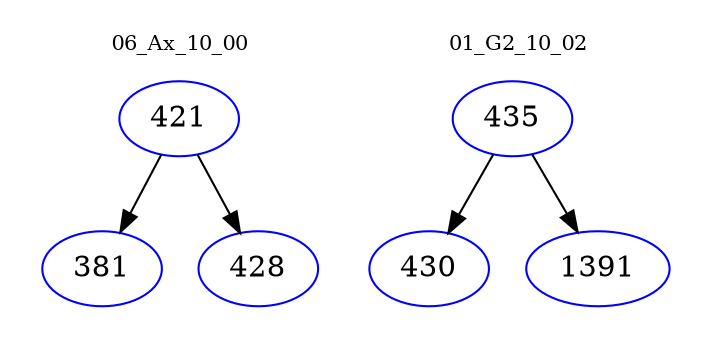 digraph{
subgraph cluster_0 {
color = white
label = "06_Ax_10_00";
fontsize=10;
T0_421 [label="421", color="blue"]
T0_421 -> T0_381 [color="black"]
T0_381 [label="381", color="blue"]
T0_421 -> T0_428 [color="black"]
T0_428 [label="428", color="blue"]
}
subgraph cluster_1 {
color = white
label = "01_G2_10_02";
fontsize=10;
T1_435 [label="435", color="blue"]
T1_435 -> T1_430 [color="black"]
T1_430 [label="430", color="blue"]
T1_435 -> T1_1391 [color="black"]
T1_1391 [label="1391", color="blue"]
}
}
